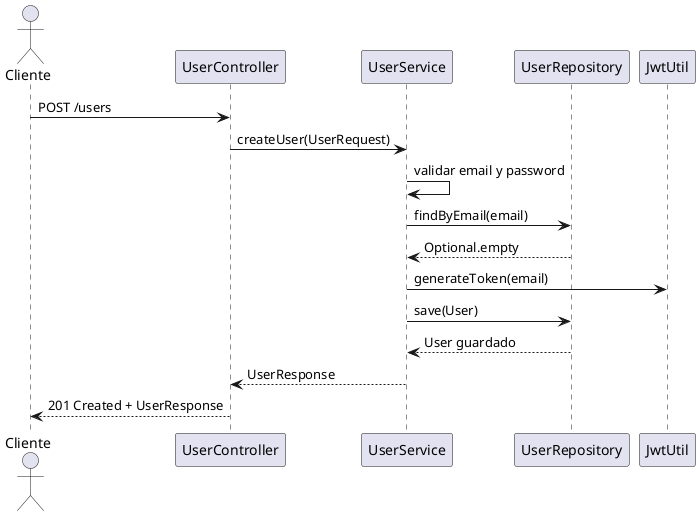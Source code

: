 @startuml
actor Cliente
participant "UserController" as UC
participant "UserService" as US
participant "UserRepository" as UR
participant "JwtUtil" as JWT

Cliente -> UC : POST /users
UC -> US : createUser(UserRequest)
US -> US : validar email y password
US -> UR : findByEmail(email)
UR --> US : Optional.empty
US -> JWT : generateToken(email)
US -> UR : save(User)
UR --> US : User guardado
US --> UC : UserResponse
UC --> Cliente : 201 Created + UserResponse
@enduml